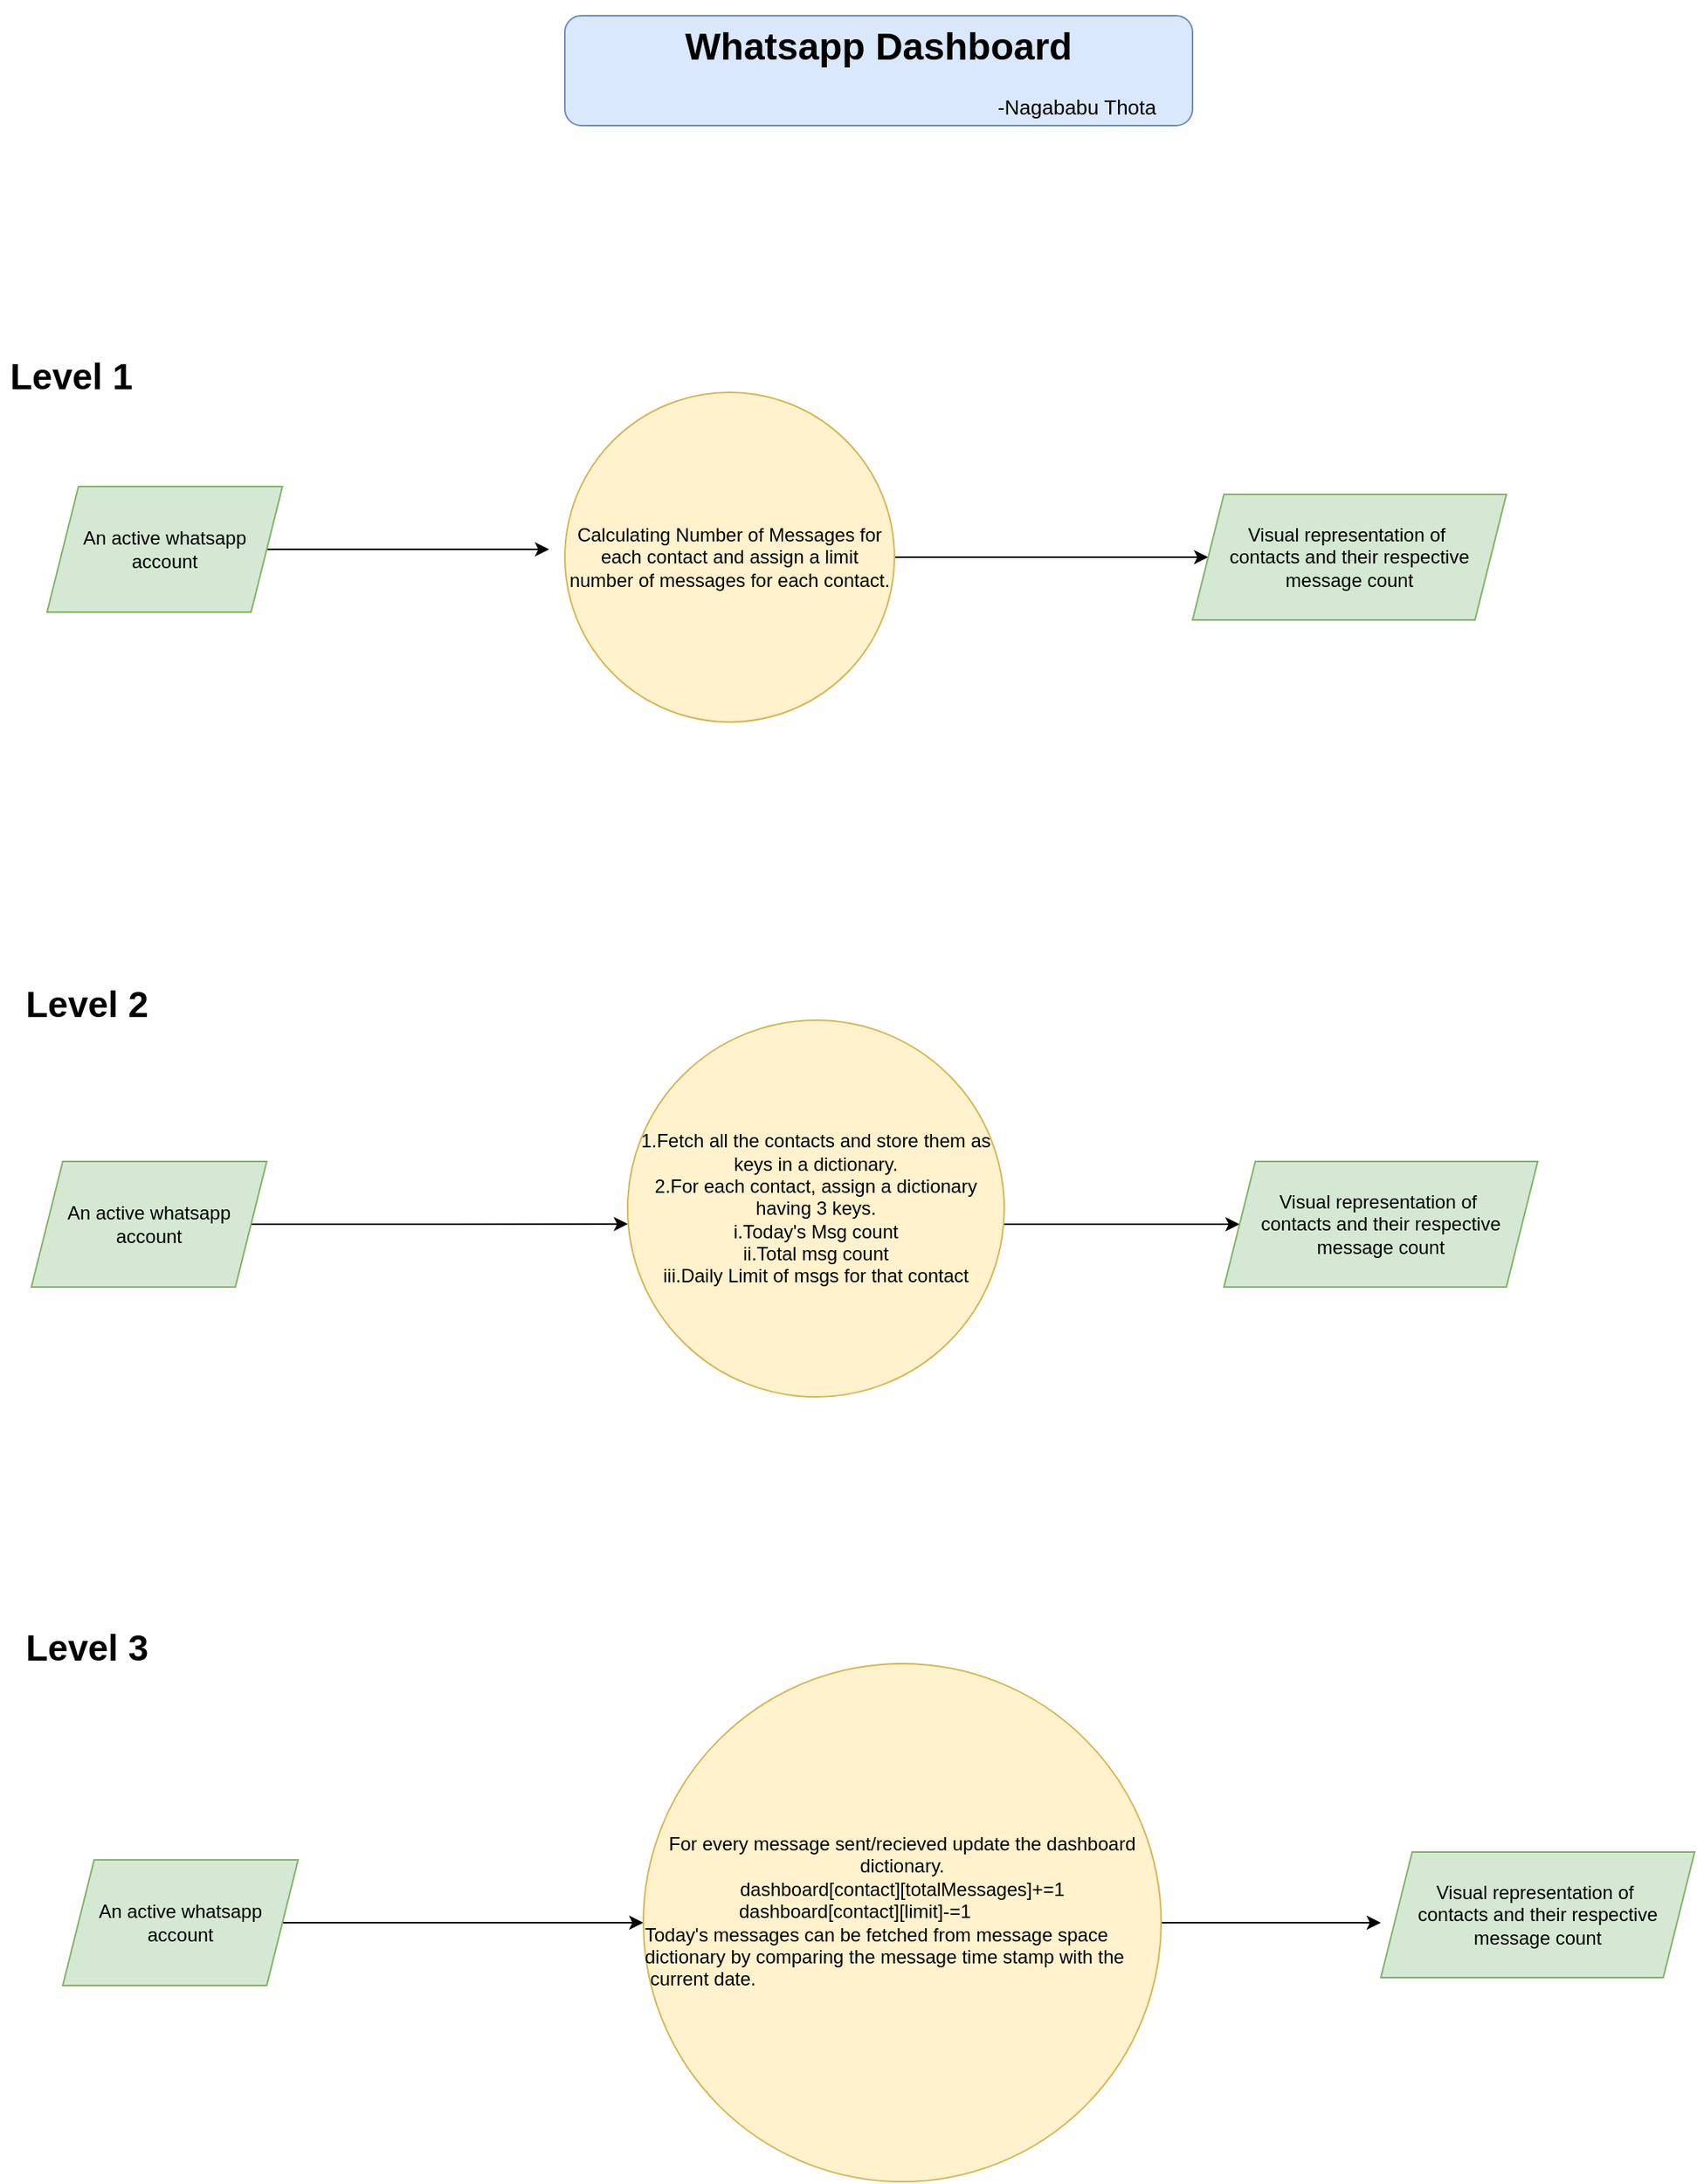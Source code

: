 <mxfile version="15.2.9" type="device"><diagram id="x5xBkKIELQNATmjAUhNe" name="Page-1"><mxGraphModel dx="1114" dy="1621" grid="1" gridSize="10" guides="1" tooltips="1" connect="1" arrows="1" fold="1" page="1" pageScale="1" pageWidth="827" pageHeight="1169" math="0" shadow="0"><root><mxCell id="0"/><mxCell id="1" parent="0"/><mxCell id="DHf2xviV2UiETDMwKyFJ-14" value="" style="edgeStyle=orthogonalEdgeStyle;rounded=0;orthogonalLoop=1;jettySize=auto;html=1;entryX=0.001;entryY=0.541;entryDx=0;entryDy=0;entryPerimeter=0;" parent="1" source="DHf2xviV2UiETDMwKyFJ-3" target="DHf2xviV2UiETDMwKyFJ-4" edge="1"><mxGeometry relative="1" as="geometry"><mxPoint x="325" y="420" as="targetPoint"/></mxGeometry></mxCell><mxCell id="DHf2xviV2UiETDMwKyFJ-3" value="An active whatsapp account" style="shape=parallelogram;perimeter=parallelogramPerimeter;whiteSpace=wrap;html=1;fixedSize=1;fillColor=#d5e8d4;strokeColor=#82b366;" parent="1" vertex="1"><mxGeometry x="40" y="380" width="150" height="80" as="geometry"/></mxCell><mxCell id="DHf2xviV2UiETDMwKyFJ-10" value="" style="edgeStyle=orthogonalEdgeStyle;rounded=0;orthogonalLoop=1;jettySize=auto;html=1;entryX=0;entryY=0.5;entryDx=0;entryDy=0;" parent="1" source="DHf2xviV2UiETDMwKyFJ-4" target="DHf2xviV2UiETDMwKyFJ-5" edge="1"><mxGeometry relative="1" as="geometry"><mxPoint x="560" y="220" as="targetPoint"/><Array as="points"><mxPoint x="660" y="420"/><mxPoint x="660" y="420"/></Array></mxGeometry></mxCell><mxCell id="DHf2xviV2UiETDMwKyFJ-4" value="1.Fetch all the contacts and store them as keys in a dictionary.&lt;br&gt;2.For each contact, assign a dictionary having 3 keys.&lt;br&gt;i.Today's Msg count&lt;br&gt;ii.Total msg count&lt;br&gt;iii.Daily Limit of msgs for that contact" style="ellipse;whiteSpace=wrap;html=1;aspect=fixed;fillColor=#fff2cc;strokeColor=#d6b656;" parent="1" vertex="1"><mxGeometry x="420" y="290" width="240" height="240" as="geometry"/></mxCell><mxCell id="DHf2xviV2UiETDMwKyFJ-5" value="Visual representation of&amp;nbsp;&lt;br&gt;contacts and their respective&lt;br&gt;message count" style="shape=parallelogram;perimeter=parallelogramPerimeter;whiteSpace=wrap;html=1;fixedSize=1;fillColor=#d5e8d4;strokeColor=#82b366;" parent="1" vertex="1"><mxGeometry x="800" y="380" width="200" height="80" as="geometry"/></mxCell><mxCell id="DHf2xviV2UiETDMwKyFJ-11" value="&lt;font style=&quot;font-size: 23px&quot;&gt;&lt;b&gt;Level 2&lt;/b&gt;&lt;/font&gt;" style="text;html=1;align=center;verticalAlign=middle;resizable=0;points=[];autosize=1;strokeColor=none;fillColor=none;" parent="1" vertex="1"><mxGeometry x="30" y="270" width="90" height="20" as="geometry"/></mxCell><mxCell id="DHf2xviV2UiETDMwKyFJ-15" value="" style="edgeStyle=orthogonalEdgeStyle;rounded=0;orthogonalLoop=1;jettySize=auto;html=1;" parent="1" source="DHf2xviV2UiETDMwKyFJ-16" edge="1"><mxGeometry relative="1" as="geometry"><mxPoint x="370" y="-10" as="targetPoint"/></mxGeometry></mxCell><mxCell id="DHf2xviV2UiETDMwKyFJ-16" value="An active whatsapp account" style="shape=parallelogram;perimeter=parallelogramPerimeter;whiteSpace=wrap;html=1;fixedSize=1;fillColor=#d5e8d4;strokeColor=#82b366;" parent="1" vertex="1"><mxGeometry x="50" y="-50" width="150" height="80" as="geometry"/></mxCell><mxCell id="DHf2xviV2UiETDMwKyFJ-17" value="" style="edgeStyle=orthogonalEdgeStyle;rounded=0;orthogonalLoop=1;jettySize=auto;html=1;entryX=0;entryY=0.5;entryDx=0;entryDy=0;" parent="1" source="DHf2xviV2UiETDMwKyFJ-18" target="DHf2xviV2UiETDMwKyFJ-19" edge="1"><mxGeometry relative="1" as="geometry"><mxPoint x="530" y="-40" as="targetPoint"/><Array as="points"><mxPoint x="720" y="-5"/><mxPoint x="720" y="-5"/></Array></mxGeometry></mxCell><mxCell id="DHf2xviV2UiETDMwKyFJ-18" value="Calculating Number of Messages for each contact and assign a limit number of messages for each contact." style="ellipse;whiteSpace=wrap;html=1;aspect=fixed;fillColor=#fff2cc;strokeColor=#d6b656;" parent="1" vertex="1"><mxGeometry x="380" y="-110" width="210" height="210" as="geometry"/></mxCell><mxCell id="DHf2xviV2UiETDMwKyFJ-19" value="Visual representation of&amp;nbsp;&lt;br&gt;contacts and their respective&lt;br&gt;message count" style="shape=parallelogram;perimeter=parallelogramPerimeter;whiteSpace=wrap;html=1;fixedSize=1;fillColor=#d5e8d4;strokeColor=#82b366;" parent="1" vertex="1"><mxGeometry x="780" y="-45" width="200" height="80" as="geometry"/></mxCell><mxCell id="DHf2xviV2UiETDMwKyFJ-20" value="&lt;font style=&quot;font-size: 23px&quot;&gt;&lt;b&gt;Level 1&lt;/b&gt;&lt;/font&gt;" style="text;html=1;align=center;verticalAlign=middle;resizable=0;points=[];autosize=1;strokeColor=none;fillColor=none;" parent="1" vertex="1"><mxGeometry x="20" y="-130" width="90" height="20" as="geometry"/></mxCell><mxCell id="DHf2xviV2UiETDMwKyFJ-21" value="&lt;h1&gt;Whatsapp Dashboard&lt;/h1&gt;&lt;div style=&quot;text-align: left ; font-size: 13px&quot;&gt;&amp;nbsp; &amp;nbsp; &amp;nbsp; &amp;nbsp; &amp;nbsp; &amp;nbsp; &amp;nbsp; &amp;nbsp; &amp;nbsp; &amp;nbsp; &amp;nbsp; &amp;nbsp; &amp;nbsp; &amp;nbsp; &amp;nbsp; &amp;nbsp; &amp;nbsp; &amp;nbsp; &amp;nbsp; &amp;nbsp; &amp;nbsp; &amp;nbsp; &amp;nbsp; &amp;nbsp; &amp;nbsp; &amp;nbsp; &amp;nbsp; &amp;nbsp; &amp;nbsp; &amp;nbsp; &amp;nbsp; &amp;nbsp; &amp;nbsp; &amp;nbsp; &amp;nbsp; -Nagababu Thota&lt;/div&gt;" style="text;html=1;spacing=5;spacingTop=-20;whiteSpace=wrap;overflow=hidden;rounded=1;align=center;fontStyle=0;fillColor=#dae8fc;strokeColor=#6c8ebf;" parent="1" vertex="1"><mxGeometry x="380" y="-350" width="400" height="70" as="geometry"/></mxCell><mxCell id="DHf2xviV2UiETDMwKyFJ-23" value="&lt;font style=&quot;font-size: 23px&quot;&gt;&lt;b&gt;Level 3&lt;/b&gt;&lt;/font&gt;" style="text;html=1;align=center;verticalAlign=middle;resizable=0;points=[];autosize=1;strokeColor=none;fillColor=none;" parent="1" vertex="1"><mxGeometry x="30" y="680" width="90" height="20" as="geometry"/></mxCell><mxCell id="DHf2xviV2UiETDMwKyFJ-33" value="" style="edgeStyle=orthogonalEdgeStyle;rounded=0;orthogonalLoop=1;jettySize=auto;html=1;entryX=0;entryY=0.5;entryDx=0;entryDy=0;" parent="1" source="DHf2xviV2UiETDMwKyFJ-28" target="DHf2xviV2UiETDMwKyFJ-29" edge="1"><mxGeometry relative="1" as="geometry"><mxPoint x="325" y="820" as="targetPoint"/></mxGeometry></mxCell><mxCell id="DHf2xviV2UiETDMwKyFJ-28" value="An active whatsapp account" style="shape=parallelogram;perimeter=parallelogramPerimeter;whiteSpace=wrap;html=1;fixedSize=1;fillColor=#d5e8d4;strokeColor=#82b366;" parent="1" vertex="1"><mxGeometry x="60" y="825" width="150" height="80" as="geometry"/></mxCell><mxCell id="DHf2xviV2UiETDMwKyFJ-35" value="" style="edgeStyle=orthogonalEdgeStyle;rounded=0;orthogonalLoop=1;jettySize=auto;html=1;" parent="1" source="DHf2xviV2UiETDMwKyFJ-29" edge="1"><mxGeometry relative="1" as="geometry"><mxPoint x="900" y="865" as="targetPoint"/></mxGeometry></mxCell><mxCell id="DHf2xviV2UiETDMwKyFJ-29" value="For every message sent/recieved update the dashboard dictionary.&lt;br&gt;dashboard[contact][totalMessages]+=1&lt;br&gt;&lt;div style=&quot;text-align: left&quot;&gt;&lt;span&gt;&amp;nbsp; &amp;nbsp; &amp;nbsp; &amp;nbsp; &amp;nbsp; &amp;nbsp; &amp;nbsp; &amp;nbsp; &amp;nbsp; dashboard[contact][limit]-=1&lt;/span&gt;&lt;/div&gt;&lt;div style=&quot;text-align: left&quot;&gt;Today's messages can be fetched from message space dictionary by comparing the message time stamp with the&amp;nbsp; &amp;nbsp; &amp;nbsp; &amp;nbsp;current date.&lt;/div&gt;&lt;div style=&quot;text-align: left&quot;&gt;&amp;nbsp;&lt;/div&gt;" style="ellipse;whiteSpace=wrap;html=1;aspect=fixed;fillColor=#fff2cc;strokeColor=#d6b656;" parent="1" vertex="1"><mxGeometry x="430" y="700" width="330" height="330" as="geometry"/></mxCell><mxCell id="DHf2xviV2UiETDMwKyFJ-30" value="Visual representation of&amp;nbsp;&lt;br&gt;contacts and their respective&lt;br&gt;message count" style="shape=parallelogram;perimeter=parallelogramPerimeter;whiteSpace=wrap;html=1;fixedSize=1;fillColor=#d5e8d4;strokeColor=#82b366;" parent="1" vertex="1"><mxGeometry x="900" y="820" width="200" height="80" as="geometry"/></mxCell></root></mxGraphModel></diagram></mxfile>
